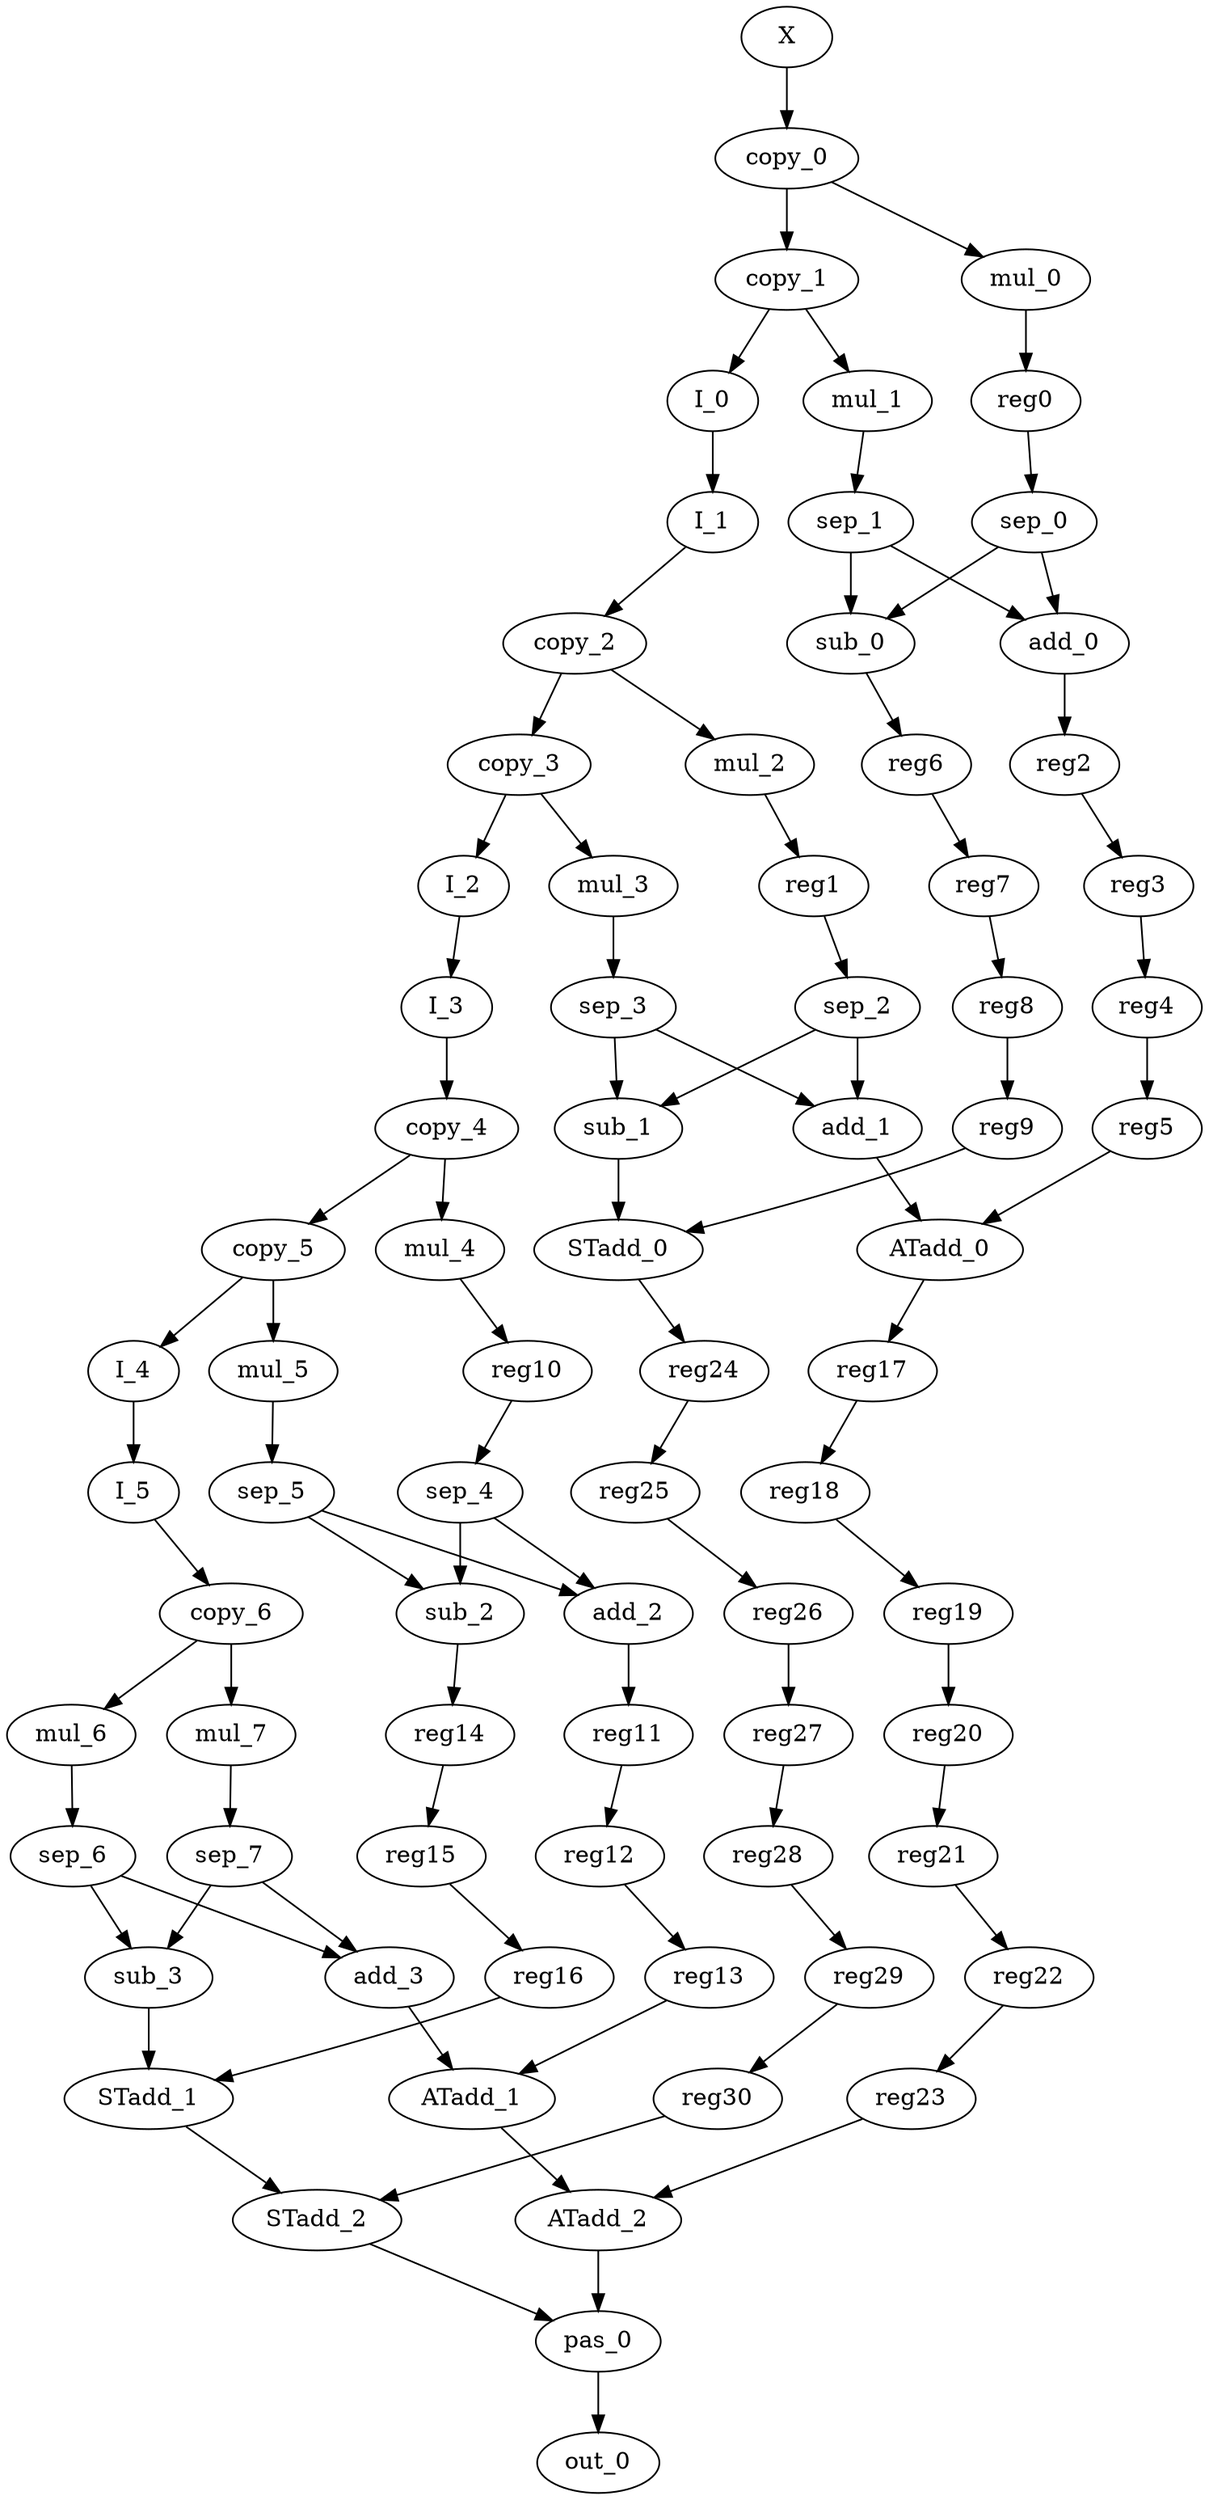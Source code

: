 digraph G {
    sub_1;
    STadd_0;
    ATadd_2;
    pas_0;
    copy_2;
    copy_3;
    mul_2;
    mul_1;
    sep_1;
    sub_3;
    STadd_1;
    copy_6;
    mul_6;
    mul_7;
    add_1;
    ATadd_0;
    add_2;
    reg11;
    STadd_2;
    sep_6;
    add_3;
    ATadd_1;
    sep_3;
    sep_4;
    sub_2;
    sep_2;
    copy_5;
    mul_5;
    I_4;
    sep_0;
    add_0;
    sub_0;
    I_3;
    copy_4;
    sep_5;
    sep_7;
    reg24;
    I_0;
    I_1;
    copy_1;
    mul_0;
    reg0;
    I_2;
    reg17;
    reg2;
    I_5;
    out_0;
    copy_0;
    mul_3;
    mul_4;
    reg10;
    reg6;
    reg14;
    reg1;
    X;
    reg25;
    reg26;
    reg27;
    reg28;
    reg29;
    reg30;
    reg12;
    reg13;
    reg7;
    reg8;
    reg9;
    reg18;
    reg19;
    reg20;
    reg21;
    reg22;
    reg23;
    reg3;
    reg4;
    reg5;
    reg15;
    reg16;
    sub_1 -> STadd_0 [weight=2];
    STadd_0 -> reg24 [weight=0];
    ATadd_2 -> pas_0 [weight=3];
    pas_0 -> out_0 [weight=0];
    copy_2 -> copy_3 [weight=0];
    copy_2 -> mul_2 [weight=0];
    copy_3 -> mul_3 [weight=0];
    copy_3 -> I_2 [weight=0];
    mul_2 -> reg1 [weight=0];
    mul_1 -> sep_1 [weight=0];
    sep_1 -> add_0 [weight=0];
    sep_1 -> sub_0 [weight=2];
    sub_3 -> STadd_1 [weight=1];
    STadd_1 -> STadd_2 [weight=0];
    copy_6 -> mul_6 [weight=0];
    copy_6 -> mul_7 [weight=1];
    mul_6 -> sep_6 [weight=0];
    mul_7 -> sep_7 [weight=0];
    add_1 -> ATadd_0 [weight=0];
    ATadd_0 -> reg17 [weight=0];
    add_2 -> reg11 [weight=4];
    reg11 -> reg12 [weight=0];
    STadd_2 -> pas_0 [weight=0];
    sep_6 -> sub_3 [weight=0];
    sep_6 -> add_3 [weight=0];
    add_3 -> ATadd_1 [weight=0];
    ATadd_1 -> ATadd_2 [weight=0];
    sep_3 -> sub_1 [weight=0];
    sep_3 -> add_1 [weight=0];
    sep_4 -> add_2 [weight=0];
    sep_4 -> sub_2 [weight=2];
    sub_2 -> reg14 [weight=0];
    sep_2 -> add_1 [weight=1];
    sep_2 -> sub_1 [weight=0];
    copy_5 -> mul_5 [weight=3];
    copy_5 -> I_4 [weight=0];
    mul_5 -> sep_5 [weight=0];
    I_4 -> I_5 [weight=0];
    sep_0 -> add_0 [weight=0];
    sep_0 -> sub_0 [weight=0];
    add_0 -> reg2 [weight=1];
    sub_0 -> reg6 [weight=0];
    I_3 -> copy_4 [weight=1];
    copy_4 -> copy_5 [weight=0];
    copy_4 -> mul_4 [weight=0];
    sep_5 -> sub_2 [weight=0];
    sep_5 -> add_2 [weight=0];
    sep_7 -> sub_3 [weight=0];
    sep_7 -> add_3 [weight=0];
    reg24 -> reg25 [weight=0];
    I_0 -> I_1 [weight=0];
    I_1 -> copy_2 [weight=0];
    copy_1 -> mul_1 [weight=0];
    copy_1 -> I_0 [weight=0];
    mul_0 -> reg0 [weight=1];
    reg0 -> sep_0 [weight=0];
    I_2 -> I_3 [weight=0];
    reg17 -> reg18 [weight=0];
    reg2 -> reg3 [weight=0];
    I_5 -> copy_6 [weight=0];
    copy_0 -> copy_1 [weight=3];
    copy_0 -> mul_0 [weight=0];
    mul_3 -> sep_3 [weight=1];
    mul_4 -> reg10 [weight=0];
    reg10 -> sep_4 [weight=0];
    reg6 -> reg7 [weight=0];
    reg14 -> reg15 [weight=0];
    reg1 -> sep_2 [weight=0];
    X -> copy_0 [weight=0];
    reg25 -> reg26 [weight=0];
    reg26 -> reg27 [weight=0];
    reg27 -> reg28 [weight=0];
    reg28 -> reg29 [weight=0];
    reg29 -> reg30 [weight=0];
    reg30 -> STadd_2 [weight=0];
    reg12 -> reg13 [weight=0];
    reg13 -> ATadd_1 [weight=0];
    reg7 -> reg8 [weight=0];
    reg8 -> reg9 [weight=0];
    reg9 -> STadd_0 [weight=0];
    reg18 -> reg19 [weight=0];
    reg19 -> reg20 [weight=0];
    reg20 -> reg21 [weight=0];
    reg21 -> reg22 [weight=0];
    reg22 -> reg23 [weight=0];
    reg23 -> ATadd_2 [weight=0];
    reg3 -> reg4 [weight=0];
    reg4 -> reg5 [weight=2];
    reg5 -> ATadd_0 [weight=0];
    reg15 -> reg16 [weight=0];
    reg16 -> STadd_1 [weight=0];
}
